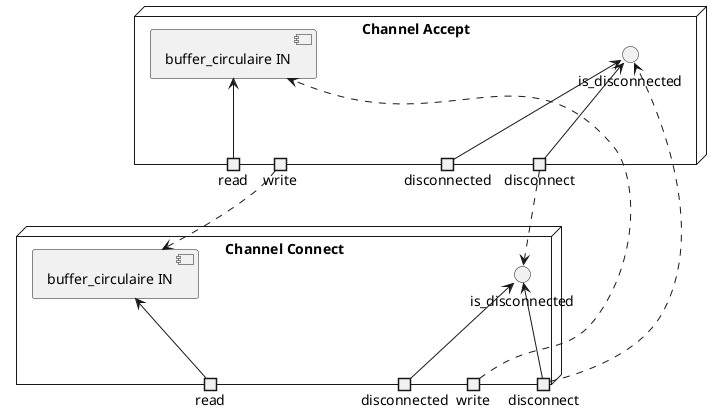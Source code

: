 @startuml channel

node Accept_channel as "Channel Accept" {
    portout readA as "read"
    portout writeA as "write"
    portout disconnectA as "disconnect"
    portout disconnectedA as "disconnected"

    component buffer_circulaireA_IN as "buffer_circulaire IN"
    interface is_disconnectedA as "is_disconnected"
}

node Connect_channel as "Channel Connect" {
    portout readC as "read"
    portout writeC as "write"
    portout disconnectC as "disconnect"
    portout disconnectedC as "disconnected"

    component buffer_circulaireC_IN as "buffer_circulaire IN"
    interface is_disconnectedC as "is_disconnected"
}

writeC ..> buffer_circulaireA_IN
disconnectC ..> is_disconnectedA
disconnectC --> is_disconnectedC
readC --> buffer_circulaireC_IN
disconnectedC --> is_disconnectedC

writeA ..> buffer_circulaireC_IN
disconnectA ..> is_disconnectedC
disconnectA --> is_disconnectedA
readA --> buffer_circulaireA_IN
disconnectedA --> is_disconnectedA

@enduml